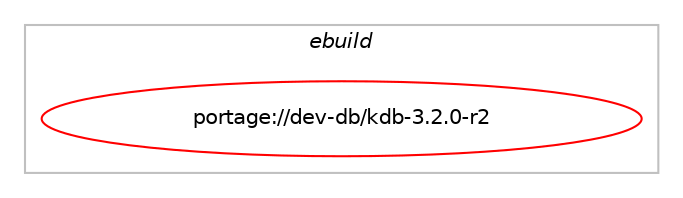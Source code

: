 digraph prolog {

# *************
# Graph options
# *************

newrank=true;
concentrate=true;
compound=true;
graph [rankdir=LR,fontname=Helvetica,fontsize=10,ranksep=1.5];#, ranksep=2.5, nodesep=0.2];
edge  [arrowhead=vee];
node  [fontname=Helvetica,fontsize=10];

# **********
# The ebuild
# **********

subgraph cluster_leftcol {
color=gray;
label=<<i>ebuild</i>>;
id [label="portage://dev-db/kdb-3.2.0-r2", color=red, width=4, href="../dev-db/kdb-3.2.0-r2.svg"];
}

# ****************
# The dependencies
# ****************

subgraph cluster_midcol {
color=gray;
label=<<i>dependencies</i>>;
subgraph cluster_compile {
fillcolor="#eeeeee";
style=filled;
label=<<i>compile</i>>;
# *** BEGIN UNKNOWN DEPENDENCY TYPE (TODO) ***
# id -> equal(use_conditional_group(positive,doc,portage://dev-db/kdb-3.2.0-r2,[package_dependency(portage://dev-db/kdb-3.2.0-r2,install,no,dev-qt,qt-docs,none,[,,],[slot(5)],[])]))
# *** END UNKNOWN DEPENDENCY TYPE (TODO) ***

# *** BEGIN UNKNOWN DEPENDENCY TYPE (TODO) ***
# id -> equal(use_conditional_group(positive,mysql,portage://dev-db/kdb-3.2.0-r2,[package_dependency(portage://dev-db/kdb-3.2.0-r2,install,no,dev-db,mysql-connector-c,none,[,,],any_same_slot,[])]))
# *** END UNKNOWN DEPENDENCY TYPE (TODO) ***

# *** BEGIN UNKNOWN DEPENDENCY TYPE (TODO) ***
# id -> equal(use_conditional_group(positive,postgres,portage://dev-db/kdb-3.2.0-r2,[package_dependency(portage://dev-db/kdb-3.2.0-r2,install,no,dev-db,postgresql,none,[,,],any_different_slot,[]),package_dependency(portage://dev-db/kdb-3.2.0-r2,install,no,dev-qt,qtnetwork,greaterequal,[5.15.2,,,5.15.2],[slot(5)],[])]))
# *** END UNKNOWN DEPENDENCY TYPE (TODO) ***

# *** BEGIN UNKNOWN DEPENDENCY TYPE (TODO) ***
# id -> equal(use_conditional_group(positive,sqlite,portage://dev-db/kdb-3.2.0-r2,[package_dependency(portage://dev-db/kdb-3.2.0-r2,install,no,dev-db,sqlite,none,[,,],[slot(3)],[])]))
# *** END UNKNOWN DEPENDENCY TYPE (TODO) ***

# *** BEGIN UNKNOWN DEPENDENCY TYPE (TODO) ***
# id -> equal(use_conditional_group(positive,test,portage://dev-db/kdb-3.2.0-r2,[package_dependency(portage://dev-db/kdb-3.2.0-r2,install,no,dev-qt,qttest,none,[,,],[slot(5)],[])]))
# *** END UNKNOWN DEPENDENCY TYPE (TODO) ***

# *** BEGIN UNKNOWN DEPENDENCY TYPE (TODO) ***
# id -> equal(package_dependency(portage://dev-db/kdb-3.2.0-r2,install,no,dev-libs,icu,none,[,,],any_same_slot,[]))
# *** END UNKNOWN DEPENDENCY TYPE (TODO) ***

# *** BEGIN UNKNOWN DEPENDENCY TYPE (TODO) ***
# id -> equal(package_dependency(portage://dev-db/kdb-3.2.0-r2,install,no,dev-qt,qtcore,none,[,,],[slot(5)],[]))
# *** END UNKNOWN DEPENDENCY TYPE (TODO) ***

# *** BEGIN UNKNOWN DEPENDENCY TYPE (TODO) ***
# id -> equal(package_dependency(portage://dev-db/kdb-3.2.0-r2,install,no,dev-qt,qtgui,greaterequal,[5.15.2,,,5.15.2],[slot(5)],[]))
# *** END UNKNOWN DEPENDENCY TYPE (TODO) ***

# *** BEGIN UNKNOWN DEPENDENCY TYPE (TODO) ***
# id -> equal(package_dependency(portage://dev-db/kdb-3.2.0-r2,install,no,dev-qt,qtnetwork,greaterequal,[5.15.2,,,5.15.2],[slot(5)],[]))
# *** END UNKNOWN DEPENDENCY TYPE (TODO) ***

# *** BEGIN UNKNOWN DEPENDENCY TYPE (TODO) ***
# id -> equal(package_dependency(portage://dev-db/kdb-3.2.0-r2,install,no,dev-qt,qtwidgets,greaterequal,[5.15.2,,,5.15.2],[slot(5)],[]))
# *** END UNKNOWN DEPENDENCY TYPE (TODO) ***

# *** BEGIN UNKNOWN DEPENDENCY TYPE (TODO) ***
# id -> equal(package_dependency(portage://dev-db/kdb-3.2.0-r2,install,no,dev-qt,qtxml,greaterequal,[5.15.2,,,5.15.2],[slot(5)],[]))
# *** END UNKNOWN DEPENDENCY TYPE (TODO) ***

# *** BEGIN UNKNOWN DEPENDENCY TYPE (TODO) ***
# id -> equal(package_dependency(portage://dev-db/kdb-3.2.0-r2,install,no,kde-frameworks,kcoreaddons,greaterequal,[5.82.0,,,5.82.0],[slot(5)],[]))
# *** END UNKNOWN DEPENDENCY TYPE (TODO) ***

}
subgraph cluster_compileandrun {
fillcolor="#eeeeee";
style=filled;
label=<<i>compile and run</i>>;
}
subgraph cluster_run {
fillcolor="#eeeeee";
style=filled;
label=<<i>run</i>>;
# *** BEGIN UNKNOWN DEPENDENCY TYPE (TODO) ***
# id -> equal(any_of_group([package_dependency(portage://dev-db/kdb-3.2.0-r2,run,no,kde-frameworks,breeze-icons,none,[,,],any_different_slot,[]),package_dependency(portage://dev-db/kdb-3.2.0-r2,run,no,kde-frameworks,oxygen-icons,none,[,,],any_different_slot,[])]))
# *** END UNKNOWN DEPENDENCY TYPE (TODO) ***

# *** BEGIN UNKNOWN DEPENDENCY TYPE (TODO) ***
# id -> equal(use_conditional_group(positive,doc,portage://dev-db/kdb-3.2.0-r2,[package_dependency(portage://dev-db/kdb-3.2.0-r2,run,no,dev-qt,qt-docs,none,[,,],[slot(5)],[])]))
# *** END UNKNOWN DEPENDENCY TYPE (TODO) ***

# *** BEGIN UNKNOWN DEPENDENCY TYPE (TODO) ***
# id -> equal(use_conditional_group(positive,mysql,portage://dev-db/kdb-3.2.0-r2,[package_dependency(portage://dev-db/kdb-3.2.0-r2,run,no,dev-db,mysql-connector-c,none,[,,],any_same_slot,[])]))
# *** END UNKNOWN DEPENDENCY TYPE (TODO) ***

# *** BEGIN UNKNOWN DEPENDENCY TYPE (TODO) ***
# id -> equal(use_conditional_group(positive,postgres,portage://dev-db/kdb-3.2.0-r2,[package_dependency(portage://dev-db/kdb-3.2.0-r2,run,no,dev-db,postgresql,none,[,,],any_different_slot,[]),package_dependency(portage://dev-db/kdb-3.2.0-r2,run,no,dev-qt,qtnetwork,greaterequal,[5.15.2,,,5.15.2],[slot(5)],[])]))
# *** END UNKNOWN DEPENDENCY TYPE (TODO) ***

# *** BEGIN UNKNOWN DEPENDENCY TYPE (TODO) ***
# id -> equal(use_conditional_group(positive,sqlite,portage://dev-db/kdb-3.2.0-r2,[package_dependency(portage://dev-db/kdb-3.2.0-r2,run,no,dev-db,sqlite,none,[,,],[slot(3)],[])]))
# *** END UNKNOWN DEPENDENCY TYPE (TODO) ***

# *** BEGIN UNKNOWN DEPENDENCY TYPE (TODO) ***
# id -> equal(package_dependency(portage://dev-db/kdb-3.2.0-r2,run,no,dev-libs,icu,none,[,,],any_same_slot,[]))
# *** END UNKNOWN DEPENDENCY TYPE (TODO) ***

# *** BEGIN UNKNOWN DEPENDENCY TYPE (TODO) ***
# id -> equal(package_dependency(portage://dev-db/kdb-3.2.0-r2,run,no,dev-qt,qtcore,none,[,,],[slot(5)],[]))
# *** END UNKNOWN DEPENDENCY TYPE (TODO) ***

# *** BEGIN UNKNOWN DEPENDENCY TYPE (TODO) ***
# id -> equal(package_dependency(portage://dev-db/kdb-3.2.0-r2,run,no,dev-qt,qtgui,greaterequal,[5.15.2,,,5.15.2],[slot(5)],[]))
# *** END UNKNOWN DEPENDENCY TYPE (TODO) ***

# *** BEGIN UNKNOWN DEPENDENCY TYPE (TODO) ***
# id -> equal(package_dependency(portage://dev-db/kdb-3.2.0-r2,run,no,dev-qt,qtnetwork,greaterequal,[5.15.2,,,5.15.2],[slot(5)],[]))
# *** END UNKNOWN DEPENDENCY TYPE (TODO) ***

# *** BEGIN UNKNOWN DEPENDENCY TYPE (TODO) ***
# id -> equal(package_dependency(portage://dev-db/kdb-3.2.0-r2,run,no,dev-qt,qtwidgets,greaterequal,[5.15.2,,,5.15.2],[slot(5)],[]))
# *** END UNKNOWN DEPENDENCY TYPE (TODO) ***

# *** BEGIN UNKNOWN DEPENDENCY TYPE (TODO) ***
# id -> equal(package_dependency(portage://dev-db/kdb-3.2.0-r2,run,no,dev-qt,qtxml,greaterequal,[5.15.2,,,5.15.2],[slot(5)],[]))
# *** END UNKNOWN DEPENDENCY TYPE (TODO) ***

# *** BEGIN UNKNOWN DEPENDENCY TYPE (TODO) ***
# id -> equal(package_dependency(portage://dev-db/kdb-3.2.0-r2,run,no,kde-frameworks,kcoreaddons,greaterequal,[5.82.0,,,5.82.0],[slot(5)],[]))
# *** END UNKNOWN DEPENDENCY TYPE (TODO) ***

# *** BEGIN UNKNOWN DEPENDENCY TYPE (TODO) ***
# id -> equal(package_dependency(portage://dev-db/kdb-3.2.0-r2,run,no,kde-frameworks,kf-env,greaterequal,[4,,,4],[],[]))
# *** END UNKNOWN DEPENDENCY TYPE (TODO) ***

}
}

# **************
# The candidates
# **************

subgraph cluster_choices {
rank=same;
color=gray;
label=<<i>candidates</i>>;

}

}
